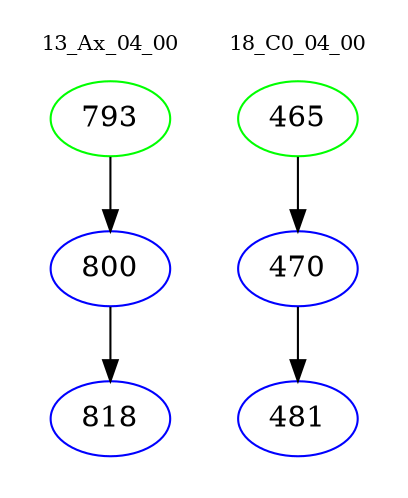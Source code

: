 digraph{
subgraph cluster_0 {
color = white
label = "13_Ax_04_00";
fontsize=10;
T0_793 [label="793", color="green"]
T0_793 -> T0_800 [color="black"]
T0_800 [label="800", color="blue"]
T0_800 -> T0_818 [color="black"]
T0_818 [label="818", color="blue"]
}
subgraph cluster_1 {
color = white
label = "18_C0_04_00";
fontsize=10;
T1_465 [label="465", color="green"]
T1_465 -> T1_470 [color="black"]
T1_470 [label="470", color="blue"]
T1_470 -> T1_481 [color="black"]
T1_481 [label="481", color="blue"]
}
}
